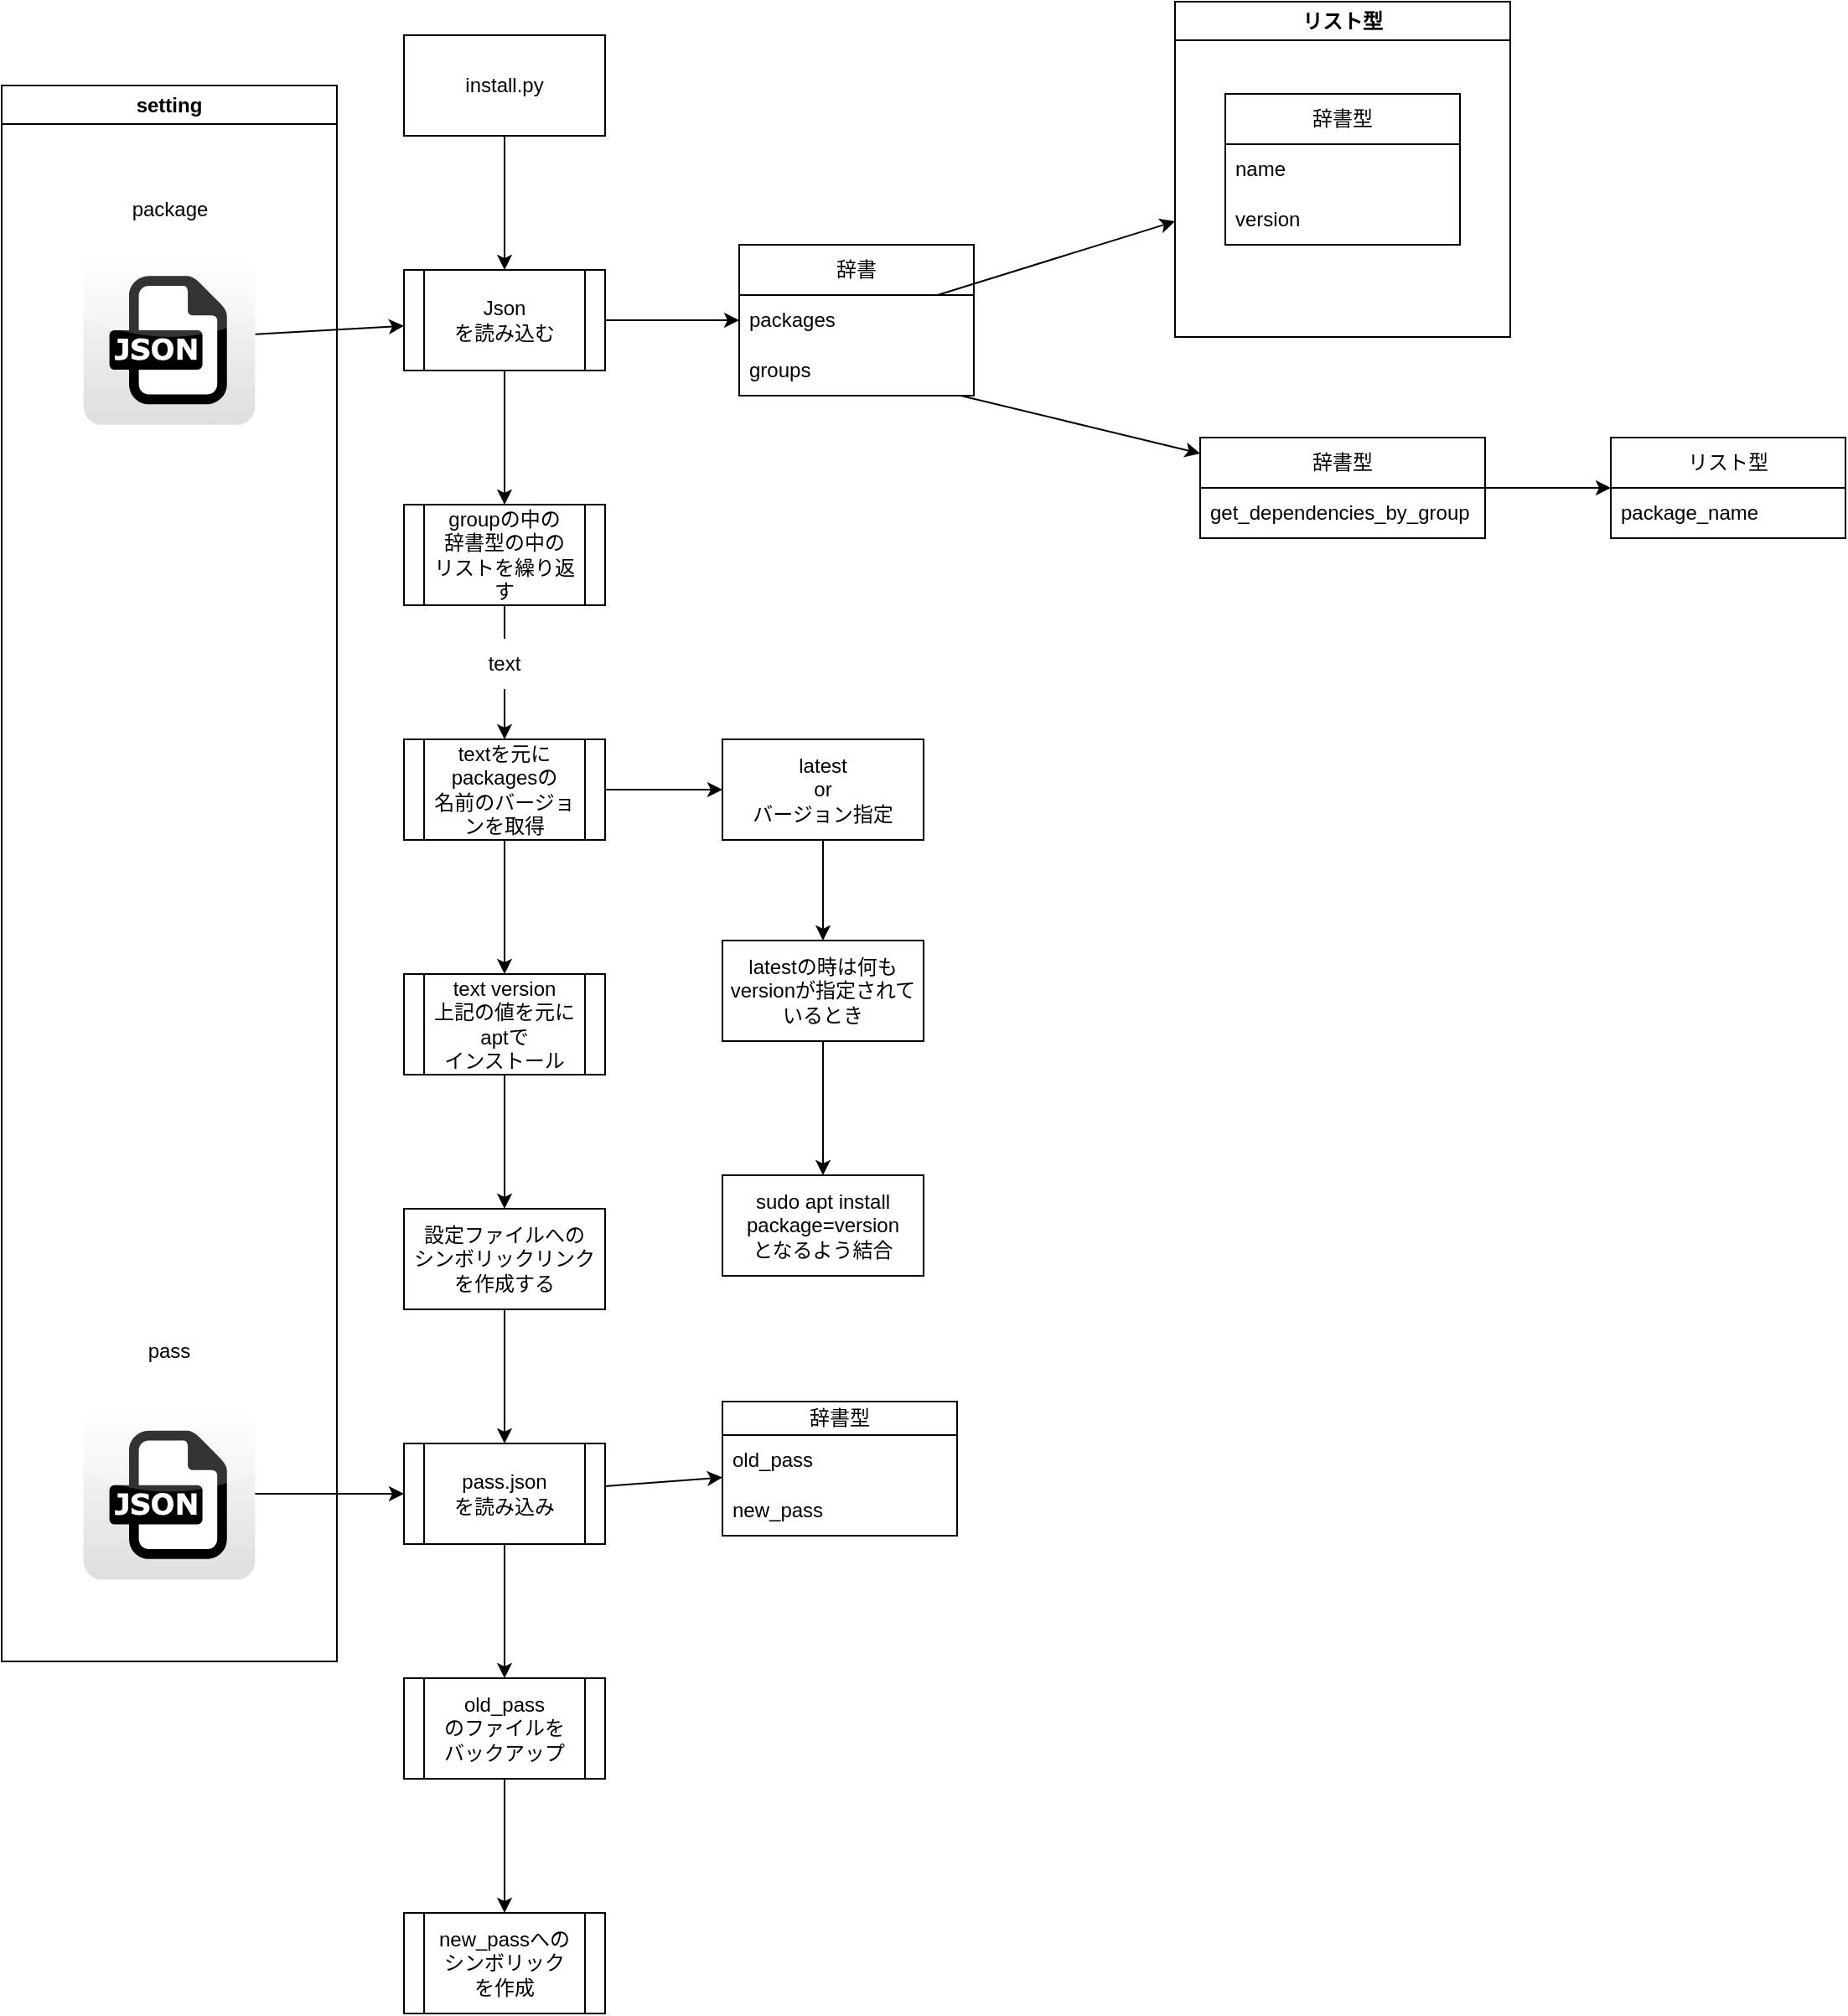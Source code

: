 <mxfile>
    <diagram id="SvYEcx6AytF7i7xCwRwR" name="ページ1">
        <mxGraphModel dx="1002" dy="563" grid="1" gridSize="10" guides="1" tooltips="1" connect="1" arrows="1" fold="1" page="1" pageScale="1" pageWidth="827" pageHeight="1169" math="0" shadow="0">
            <root>
                <mxCell id="0"/>
                <mxCell id="1" parent="0"/>
                <mxCell id="17" style="edgeStyle=none;html=1;" edge="1" parent="1" source="7" target="12">
                    <mxGeometry relative="1" as="geometry">
                        <mxPoint x="570" y="150" as="targetPoint"/>
                    </mxGeometry>
                </mxCell>
                <mxCell id="14" style="edgeStyle=none;html=1;" edge="1" parent="1" source="8" target="12">
                    <mxGeometry relative="1" as="geometry"/>
                </mxCell>
                <mxCell id="8" value="install.py" style="rounded=0;whiteSpace=wrap;html=1;" vertex="1" parent="1">
                    <mxGeometry x="400" y="20" width="120" height="60" as="geometry"/>
                </mxCell>
                <mxCell id="16" value="" style="edgeStyle=none;html=1;" edge="1" parent="1" source="12" target="18">
                    <mxGeometry relative="1" as="geometry">
                        <mxPoint x="600" y="190" as="targetPoint"/>
                    </mxGeometry>
                </mxCell>
                <mxCell id="56" value="" style="edgeStyle=none;html=1;fontSize=12;fontColor=#000000;" edge="1" parent="1" source="12" target="55">
                    <mxGeometry relative="1" as="geometry"/>
                </mxCell>
                <mxCell id="12" value="Json&lt;br&gt;を読み込む" style="shape=process;whiteSpace=wrap;html=1;backgroundOutline=1;" vertex="1" parent="1">
                    <mxGeometry x="400" y="160" width="120" height="60" as="geometry"/>
                </mxCell>
                <mxCell id="18" value="辞書" style="swimlane;fontStyle=0;childLayout=stackLayout;horizontal=1;startSize=30;horizontalStack=0;resizeParent=1;resizeParentMax=0;resizeLast=0;collapsible=1;marginBottom=0;whiteSpace=wrap;html=1;" vertex="1" parent="1">
                    <mxGeometry x="600" y="145" width="140" height="90" as="geometry"/>
                </mxCell>
                <mxCell id="19" value="packages" style="text;strokeColor=none;fillColor=none;align=left;verticalAlign=middle;spacingLeft=4;spacingRight=4;overflow=hidden;points=[[0,0.5],[1,0.5]];portConstraint=eastwest;rotatable=0;whiteSpace=wrap;html=1;" vertex="1" parent="18">
                    <mxGeometry y="30" width="140" height="30" as="geometry"/>
                </mxCell>
                <mxCell id="20" value="groups" style="text;strokeColor=none;fillColor=none;align=left;verticalAlign=middle;spacingLeft=4;spacingRight=4;overflow=hidden;points=[[0,0.5],[1,0.5]];portConstraint=eastwest;rotatable=0;whiteSpace=wrap;html=1;" vertex="1" parent="18">
                    <mxGeometry y="60" width="140" height="30" as="geometry"/>
                </mxCell>
                <mxCell id="32" value="リスト型" style="swimlane;whiteSpace=wrap;html=1;" vertex="1" parent="1">
                    <mxGeometry x="860" width="200" height="200" as="geometry"/>
                </mxCell>
                <mxCell id="22" value="辞書型" style="swimlane;fontStyle=0;childLayout=stackLayout;horizontal=1;startSize=30;horizontalStack=0;resizeParent=1;resizeParentMax=0;resizeLast=0;collapsible=1;marginBottom=0;whiteSpace=wrap;html=1;" vertex="1" parent="32">
                    <mxGeometry x="30" y="55.0" width="140" height="90" as="geometry"/>
                </mxCell>
                <mxCell id="23" value="name" style="text;strokeColor=none;fillColor=none;align=left;verticalAlign=middle;spacingLeft=4;spacingRight=4;overflow=hidden;points=[[0,0.5],[1,0.5]];portConstraint=eastwest;rotatable=0;whiteSpace=wrap;html=1;" vertex="1" parent="22">
                    <mxGeometry y="30" width="140" height="30" as="geometry"/>
                </mxCell>
                <mxCell id="24" value="version" style="text;strokeColor=none;fillColor=none;align=left;verticalAlign=middle;spacingLeft=4;spacingRight=4;overflow=hidden;points=[[0,0.5],[1,0.5]];portConstraint=eastwest;rotatable=0;whiteSpace=wrap;html=1;" vertex="1" parent="22">
                    <mxGeometry y="60" width="140" height="30" as="geometry"/>
                </mxCell>
                <mxCell id="34" style="edgeStyle=none;html=1;" edge="1" parent="1" source="19" target="32">
                    <mxGeometry relative="1" as="geometry"/>
                </mxCell>
                <mxCell id="44" value="辞書型" style="swimlane;fontStyle=0;childLayout=stackLayout;horizontal=1;startSize=30;horizontalStack=0;resizeParent=1;resizeParentMax=0;resizeLast=0;collapsible=1;marginBottom=0;whiteSpace=wrap;html=1;" vertex="1" parent="1">
                    <mxGeometry x="875" y="260" width="170" height="60" as="geometry"/>
                </mxCell>
                <mxCell id="46" value="get_dependencies_by_group" style="text;strokeColor=none;fillColor=none;align=left;verticalAlign=middle;spacingLeft=4;spacingRight=4;overflow=hidden;points=[[0,0.5],[1,0.5]];portConstraint=eastwest;rotatable=0;whiteSpace=wrap;html=1;" vertex="1" parent="44">
                    <mxGeometry y="30" width="170" height="30" as="geometry"/>
                </mxCell>
                <mxCell id="48" value="リスト型" style="swimlane;fontStyle=0;childLayout=stackLayout;horizontal=1;startSize=30;horizontalStack=0;resizeParent=1;resizeParentMax=0;resizeLast=0;collapsible=1;marginBottom=0;whiteSpace=wrap;html=1;labelBackgroundColor=none;fontSize=12;fontColor=#000000;" vertex="1" parent="1">
                    <mxGeometry x="1120" y="260" width="140" height="60" as="geometry"/>
                </mxCell>
                <mxCell id="51" value="package_name" style="text;strokeColor=none;fillColor=none;align=left;verticalAlign=middle;spacingLeft=4;spacingRight=4;overflow=hidden;points=[[0,0.5],[1,0.5]];portConstraint=eastwest;rotatable=0;whiteSpace=wrap;html=1;labelBackgroundColor=none;fontSize=12;fontColor=#000000;" vertex="1" parent="48">
                    <mxGeometry y="30" width="140" height="30" as="geometry"/>
                </mxCell>
                <mxCell id="52" style="edgeStyle=none;html=1;fontSize=12;fontColor=#000000;" edge="1" parent="1" source="44" target="48">
                    <mxGeometry relative="1" as="geometry">
                        <mxPoint x="1045" y="347.593" as="sourcePoint"/>
                    </mxGeometry>
                </mxCell>
                <mxCell id="53" style="edgeStyle=none;html=1;fontSize=12;fontColor=#000000;" edge="1" parent="1" source="20" target="44">
                    <mxGeometry relative="1" as="geometry"/>
                </mxCell>
                <mxCell id="58" value="" style="edgeStyle=none;html=1;fontSize=12;fontColor=#000000;startArrow=none;" edge="1" parent="1" source="66" target="57">
                    <mxGeometry relative="1" as="geometry"/>
                </mxCell>
                <mxCell id="55" value="groupの中の&lt;br&gt;辞書型の中の&lt;br&gt;リストを繰り返す" style="shape=process;whiteSpace=wrap;html=1;backgroundOutline=1;" vertex="1" parent="1">
                    <mxGeometry x="400" y="300" width="120" height="60" as="geometry"/>
                </mxCell>
                <mxCell id="60" value="" style="edgeStyle=none;html=1;fontSize=12;fontColor=#000000;" edge="1" parent="1" source="57" target="59">
                    <mxGeometry relative="1" as="geometry"/>
                </mxCell>
                <mxCell id="57" value="textを元に&lt;br&gt;packagesの&lt;br&gt;名前のバージョンを取得" style="shape=process;whiteSpace=wrap;html=1;backgroundOutline=1;" vertex="1" parent="1">
                    <mxGeometry x="400" y="440" width="120" height="60" as="geometry"/>
                </mxCell>
                <mxCell id="63" value="" style="edgeStyle=none;html=1;fontSize=12;fontColor=#000000;" edge="1" parent="1" source="57" target="62">
                    <mxGeometry relative="1" as="geometry"/>
                </mxCell>
                <mxCell id="71" value="" style="edgeStyle=none;html=1;fontSize=12;fontColor=#000000;" edge="1" parent="1" source="59" target="70">
                    <mxGeometry relative="1" as="geometry"/>
                </mxCell>
                <mxCell id="59" value="text version&lt;br&gt;上記の値を元に&lt;br&gt;aptで&lt;br&gt;インストール" style="shape=process;whiteSpace=wrap;html=1;backgroundOutline=1;" vertex="1" parent="1">
                    <mxGeometry x="400" y="580" width="120" height="60" as="geometry"/>
                </mxCell>
                <mxCell id="65" value="" style="edgeStyle=none;html=1;fontSize=12;fontColor=#000000;" edge="1" parent="1" source="62" target="64">
                    <mxGeometry relative="1" as="geometry"/>
                </mxCell>
                <mxCell id="62" value="latest&lt;br&gt;or&lt;br&gt;バージョン指定" style="whiteSpace=wrap;html=1;" vertex="1" parent="1">
                    <mxGeometry x="590" y="440" width="120" height="60" as="geometry"/>
                </mxCell>
                <mxCell id="69" value="" style="edgeStyle=none;html=1;fontSize=12;fontColor=#000000;" edge="1" parent="1" source="64" target="68">
                    <mxGeometry relative="1" as="geometry"/>
                </mxCell>
                <mxCell id="64" value="latestの時は何も&lt;br&gt;versionが指定されているとき" style="whiteSpace=wrap;html=1;" vertex="1" parent="1">
                    <mxGeometry x="590" y="560" width="120" height="60" as="geometry"/>
                </mxCell>
                <mxCell id="67" value="" style="edgeStyle=none;html=1;fontSize=12;fontColor=#000000;endArrow=none;" edge="1" parent="1" source="55" target="66">
                    <mxGeometry relative="1" as="geometry">
                        <mxPoint x="460" y="360" as="sourcePoint"/>
                        <mxPoint x="460" y="440" as="targetPoint"/>
                    </mxGeometry>
                </mxCell>
                <mxCell id="66" value="text" style="text;html=1;strokeColor=none;fillColor=none;align=center;verticalAlign=middle;whiteSpace=wrap;rounded=0;labelBackgroundColor=none;fontSize=12;fontColor=#000000;" vertex="1" parent="1">
                    <mxGeometry x="430" y="380" width="60" height="30" as="geometry"/>
                </mxCell>
                <mxCell id="68" value="sudo apt install package=version&lt;br&gt;となるよう結合" style="whiteSpace=wrap;html=1;" vertex="1" parent="1">
                    <mxGeometry x="590" y="700" width="120" height="60" as="geometry"/>
                </mxCell>
                <mxCell id="77" style="edgeStyle=none;html=1;fontSize=12;fontColor=#000000;" edge="1" parent="1" source="70" target="75">
                    <mxGeometry relative="1" as="geometry"/>
                </mxCell>
                <mxCell id="70" value="設定ファイルへの&lt;br&gt;シンボリックリンクを作成する" style="whiteSpace=wrap;html=1;" vertex="1" parent="1">
                    <mxGeometry x="400" y="720" width="120" height="60" as="geometry"/>
                </mxCell>
                <mxCell id="87" style="edgeStyle=none;html=1;fontSize=12;fontColor=#000000;" edge="1" parent="1" source="75" target="83">
                    <mxGeometry relative="1" as="geometry"/>
                </mxCell>
                <mxCell id="89" value="" style="edgeStyle=none;html=1;fontSize=12;fontColor=#000000;" edge="1" parent="1" source="75" target="88">
                    <mxGeometry relative="1" as="geometry"/>
                </mxCell>
                <mxCell id="75" value="pass.json&lt;br&gt;を読み込み" style="shape=process;whiteSpace=wrap;html=1;backgroundOutline=1;" vertex="1" parent="1">
                    <mxGeometry x="400" y="860" width="120" height="60" as="geometry"/>
                </mxCell>
                <mxCell id="80" value="setting" style="swimlane;whiteSpace=wrap;html=1;labelBackgroundColor=none;fontSize=12;fontColor=#000000;" vertex="1" parent="1">
                    <mxGeometry x="160" y="50" width="200" height="940" as="geometry"/>
                </mxCell>
                <mxCell id="79" value="pass" style="text;html=1;strokeColor=none;fillColor=none;align=center;verticalAlign=middle;whiteSpace=wrap;rounded=0;labelBackgroundColor=none;fontSize=12;fontColor=#000000;" vertex="1" parent="80">
                    <mxGeometry x="70" y="740" width="60" height="30" as="geometry"/>
                </mxCell>
                <mxCell id="78" value="" style="dashed=0;outlineConnect=0;html=1;align=center;labelPosition=center;verticalLabelPosition=bottom;verticalAlign=top;shape=mxgraph.webicons.json;gradientColor=#DFDEDE" vertex="1" parent="80">
                    <mxGeometry x="48.8" y="788.8" width="102.4" height="102.4" as="geometry"/>
                </mxCell>
                <mxCell id="7" value="" style="dashed=0;outlineConnect=0;html=1;align=center;labelPosition=center;verticalLabelPosition=bottom;verticalAlign=top;shape=mxgraph.webicons.json;gradientColor=#DFDEDE" parent="80" vertex="1">
                    <mxGeometry x="48.8" y="100" width="102.4" height="102.4" as="geometry"/>
                </mxCell>
                <mxCell id="10" value="package" style="text;html=1;strokeColor=none;fillColor=none;align=center;verticalAlign=middle;whiteSpace=wrap;rounded=0;" vertex="1" parent="80">
                    <mxGeometry x="65.5" y="58.8" width="69" height="30" as="geometry"/>
                </mxCell>
                <mxCell id="82" style="edgeStyle=none;html=1;fontSize=12;fontColor=#000000;" edge="1" parent="1" source="78" target="75">
                    <mxGeometry relative="1" as="geometry"/>
                </mxCell>
                <mxCell id="83" value="辞書型" style="swimlane;fontStyle=0;childLayout=stackLayout;horizontal=1;startSize=20;horizontalStack=0;resizeParent=1;resizeParentMax=0;resizeLast=0;collapsible=1;marginBottom=0;whiteSpace=wrap;html=1;labelBackgroundColor=none;fontSize=12;fontColor=#000000;" vertex="1" parent="1">
                    <mxGeometry x="590" y="835" width="140" height="80" as="geometry"/>
                </mxCell>
                <mxCell id="84" value="old_pass" style="text;strokeColor=none;fillColor=none;align=left;verticalAlign=middle;spacingLeft=4;spacingRight=4;overflow=hidden;points=[[0,0.5],[1,0.5]];portConstraint=eastwest;rotatable=0;whiteSpace=wrap;html=1;labelBackgroundColor=none;fontSize=12;fontColor=#000000;" vertex="1" parent="83">
                    <mxGeometry y="20" width="140" height="30" as="geometry"/>
                </mxCell>
                <mxCell id="85" value="new_pass" style="text;strokeColor=none;fillColor=none;align=left;verticalAlign=middle;spacingLeft=4;spacingRight=4;overflow=hidden;points=[[0,0.5],[1,0.5]];portConstraint=eastwest;rotatable=0;whiteSpace=wrap;html=1;labelBackgroundColor=none;fontSize=12;fontColor=#000000;" vertex="1" parent="83">
                    <mxGeometry y="50" width="140" height="30" as="geometry"/>
                </mxCell>
                <mxCell id="91" value="" style="edgeStyle=none;html=1;fontSize=12;fontColor=#000000;" edge="1" parent="1" source="88" target="90">
                    <mxGeometry relative="1" as="geometry"/>
                </mxCell>
                <mxCell id="88" value="old_pass&lt;br&gt;のファイルを&lt;br&gt;バックアップ" style="shape=process;whiteSpace=wrap;html=1;backgroundOutline=1;" vertex="1" parent="1">
                    <mxGeometry x="400" y="1000" width="120" height="60" as="geometry"/>
                </mxCell>
                <mxCell id="90" value="new_passへの&lt;br&gt;シンボリック&lt;br&gt;を作成" style="shape=process;whiteSpace=wrap;html=1;backgroundOutline=1;" vertex="1" parent="1">
                    <mxGeometry x="400" y="1140" width="120" height="60" as="geometry"/>
                </mxCell>
            </root>
        </mxGraphModel>
    </diagram>
</mxfile>